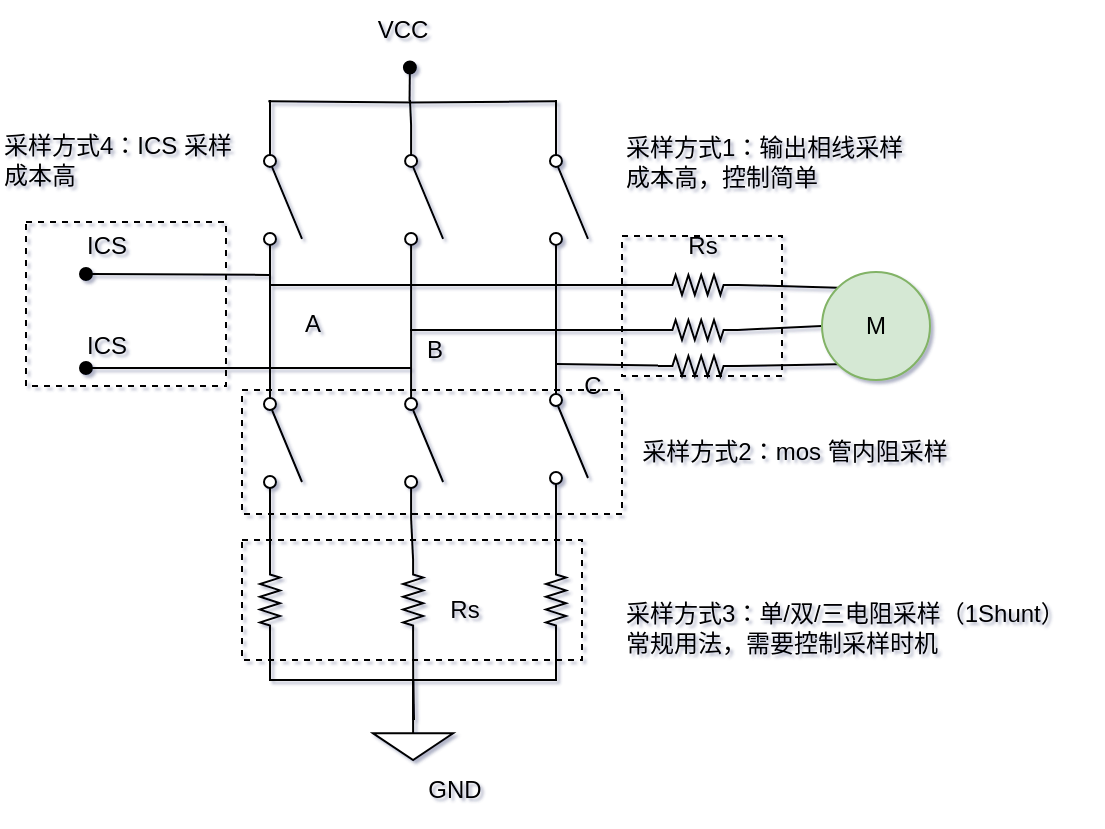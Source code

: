 <mxfile version="24.8.4" pages="4">
  <diagram name="等效电路" id="qyUAMR9Gx85rMnfqyGuq">
    <mxGraphModel dx="954" dy="558" grid="1" gridSize="10" guides="1" tooltips="1" connect="1" arrows="1" fold="1" page="1" pageScale="1" pageWidth="827" pageHeight="1169" math="0" shadow="1">
      <root>
        <mxCell id="0" />
        <mxCell id="1" parent="0" />
        <mxCell id="NXIWG5uz2K2swiidzdYj-2" value="VCC" style="text;html=1;align=center;verticalAlign=middle;resizable=0;points=[];autosize=1;strokeColor=none;fillColor=none;" vertex="1" parent="1">
          <mxGeometry x="202.554" y="80" width="50" height="30" as="geometry" />
        </mxCell>
        <mxCell id="NXIWG5uz2K2swiidzdYj-3" value="GND" style="text;html=1;align=center;verticalAlign=middle;resizable=0;points=[];autosize=1;strokeColor=none;fillColor=none;" vertex="1" parent="1">
          <mxGeometry x="228.544" y="459.995" width="50" height="30" as="geometry" />
        </mxCell>
        <mxCell id="NXIWG5uz2K2swiidzdYj-53" style="rounded=0;orthogonalLoop=1;jettySize=auto;html=1;exitX=1;exitY=0.5;exitDx=0;exitDy=0;exitPerimeter=0;entryX=0;entryY=0;entryDx=0;entryDy=0;endArrow=none;endFill=0;" edge="1" parent="1" source="NXIWG5uz2K2swiidzdYj-24" target="NXIWG5uz2K2swiidzdYj-51">
          <mxGeometry relative="1" as="geometry" />
        </mxCell>
        <mxCell id="NXIWG5uz2K2swiidzdYj-24" value="" style="pointerEvents=1;verticalLabelPosition=bottom;shadow=0;dashed=0;align=center;html=1;verticalAlign=top;shape=mxgraph.electrical.resistors.resistor_2;" vertex="1" parent="1">
          <mxGeometry x="356" y="217.46" width="40" height="10" as="geometry" />
        </mxCell>
        <mxCell id="NXIWG5uz2K2swiidzdYj-44" style="rounded=0;orthogonalLoop=1;jettySize=auto;html=1;exitX=0;exitY=0.5;exitDx=0;exitDy=0;exitPerimeter=0;endArrow=none;endFill=0;" edge="1" parent="1" source="NXIWG5uz2K2swiidzdYj-25">
          <mxGeometry relative="1" as="geometry">
            <mxPoint x="232" y="245" as="targetPoint" />
            <mxPoint x="402" y="245" as="sourcePoint" />
          </mxGeometry>
        </mxCell>
        <mxCell id="NXIWG5uz2K2swiidzdYj-54" style="rounded=0;orthogonalLoop=1;jettySize=auto;html=1;exitX=1;exitY=0.5;exitDx=0;exitDy=0;exitPerimeter=0;entryX=0;entryY=0.5;entryDx=0;entryDy=0;endArrow=none;endFill=0;" edge="1" parent="1" source="NXIWG5uz2K2swiidzdYj-25" target="NXIWG5uz2K2swiidzdYj-51">
          <mxGeometry relative="1" as="geometry" />
        </mxCell>
        <mxCell id="NXIWG5uz2K2swiidzdYj-25" value="" style="pointerEvents=1;verticalLabelPosition=bottom;shadow=0;dashed=0;align=center;html=1;verticalAlign=top;shape=mxgraph.electrical.resistors.resistor_2;" vertex="1" parent="1">
          <mxGeometry x="356" y="240" width="40" height="10" as="geometry" />
        </mxCell>
        <mxCell id="NXIWG5uz2K2swiidzdYj-55" style="rounded=0;orthogonalLoop=1;jettySize=auto;html=1;exitX=1;exitY=0.5;exitDx=0;exitDy=0;exitPerimeter=0;entryX=0;entryY=1;entryDx=0;entryDy=0;endArrow=none;endFill=0;" edge="1" parent="1" source="NXIWG5uz2K2swiidzdYj-26" target="NXIWG5uz2K2swiidzdYj-51">
          <mxGeometry relative="1" as="geometry" />
        </mxCell>
        <mxCell id="NXIWG5uz2K2swiidzdYj-26" value="" style="pointerEvents=1;verticalLabelPosition=bottom;shadow=0;dashed=0;align=center;html=1;verticalAlign=top;shape=mxgraph.electrical.resistors.resistor_2;" vertex="1" parent="1">
          <mxGeometry x="356" y="258" width="40" height="10" as="geometry" />
        </mxCell>
        <mxCell id="NXIWG5uz2K2swiidzdYj-6" style="edgeStyle=orthogonalEdgeStyle;rounded=0;orthogonalLoop=1;jettySize=auto;html=1;exitX=0;exitY=0.8;exitDx=0;exitDy=0;entryX=0;entryY=0.8;entryDx=0;entryDy=0;endArrow=none;endFill=0;" edge="1" parent="1">
          <mxGeometry relative="1" as="geometry">
            <mxPoint x="161.166" y="130.65" as="sourcePoint" />
            <mxPoint x="304.842" y="130.649" as="targetPoint" />
          </mxGeometry>
        </mxCell>
        <mxCell id="NXIWG5uz2K2swiidzdYj-11" style="edgeStyle=orthogonalEdgeStyle;rounded=0;orthogonalLoop=1;jettySize=auto;html=1;exitX=0;exitY=0.8;exitDx=0;exitDy=0;endArrow=oval;endFill=1;" edge="1" parent="1">
          <mxGeometry relative="1" as="geometry">
            <mxPoint x="231.96" y="113.766" as="targetPoint" />
            <mxPoint x="231.773" y="130.649" as="sourcePoint" />
          </mxGeometry>
        </mxCell>
        <mxCell id="NXIWG5uz2K2swiidzdYj-21" value="A" style="text;html=1;align=center;verticalAlign=middle;resizable=0;points=[];autosize=1;strokeColor=none;fillColor=none;" vertex="1" parent="1">
          <mxGeometry x="168.001" y="227.002" width="30" height="30" as="geometry" />
        </mxCell>
        <mxCell id="NXIWG5uz2K2swiidzdYj-22" value="B" style="text;html=1;align=center;verticalAlign=middle;resizable=0;points=[];autosize=1;strokeColor=none;fillColor=none;" vertex="1" parent="1">
          <mxGeometry x="228.547" y="240.002" width="30" height="30" as="geometry" />
        </mxCell>
        <mxCell id="NXIWG5uz2K2swiidzdYj-23" value="C" style="text;html=1;align=center;verticalAlign=middle;resizable=0;points=[];autosize=1;strokeColor=none;fillColor=none;" vertex="1" parent="1">
          <mxGeometry x="308.0" y="258.002" width="30" height="30" as="geometry" />
        </mxCell>
        <mxCell id="NXIWG5uz2K2swiidzdYj-31" style="edgeStyle=orthogonalEdgeStyle;rounded=0;orthogonalLoop=1;jettySize=auto;html=1;exitX=0;exitY=0.8;exitDx=0;exitDy=0;endArrow=none;endFill=0;" edge="1" parent="1" source="NXIWG5uz2K2swiidzdYj-30">
          <mxGeometry relative="1" as="geometry">
            <mxPoint x="162" y="130" as="targetPoint" />
          </mxGeometry>
        </mxCell>
        <mxCell id="NXIWG5uz2K2swiidzdYj-33" style="edgeStyle=orthogonalEdgeStyle;rounded=0;orthogonalLoop=1;jettySize=auto;html=1;exitX=1;exitY=0.8;exitDx=0;exitDy=0;entryX=0;entryY=0.8;entryDx=0;entryDy=0;endArrow=none;endFill=0;" edge="1" parent="1" source="NXIWG5uz2K2swiidzdYj-30" target="NXIWG5uz2K2swiidzdYj-32">
          <mxGeometry relative="1" as="geometry" />
        </mxCell>
        <mxCell id="NXIWG5uz2K2swiidzdYj-82" style="rounded=0;orthogonalLoop=1;jettySize=auto;html=1;exitX=1;exitY=0.8;exitDx=0;exitDy=0;endArrow=oval;endFill=1;" edge="1" parent="1" source="NXIWG5uz2K2swiidzdYj-30">
          <mxGeometry relative="1" as="geometry">
            <mxPoint x="70" y="217" as="targetPoint" />
          </mxGeometry>
        </mxCell>
        <mxCell id="NXIWG5uz2K2swiidzdYj-30" value="" style="html=1;shape=mxgraph.electrical.electro-mechanical.singleSwitch;aspect=fixed;elSwitchState=off;direction=south;" vertex="1" parent="1">
          <mxGeometry x="158" y="142.46" width="20" height="75" as="geometry" />
        </mxCell>
        <mxCell id="NXIWG5uz2K2swiidzdYj-32" value="" style="html=1;shape=mxgraph.electrical.electro-mechanical.singleSwitch;aspect=fixed;elSwitchState=off;direction=south;" vertex="1" parent="1">
          <mxGeometry x="158" y="264" width="20" height="75" as="geometry" />
        </mxCell>
        <mxCell id="NXIWG5uz2K2swiidzdYj-35" style="edgeStyle=orthogonalEdgeStyle;rounded=0;orthogonalLoop=1;jettySize=auto;html=1;exitX=1;exitY=0.8;exitDx=0;exitDy=0;entryX=0;entryY=0.5;entryDx=0;entryDy=0;entryPerimeter=0;endArrow=none;endFill=0;" edge="1" parent="1" source="NXIWG5uz2K2swiidzdYj-30" target="NXIWG5uz2K2swiidzdYj-24">
          <mxGeometry relative="1" as="geometry">
            <Array as="points">
              <mxPoint x="162" y="222" />
            </Array>
          </mxGeometry>
        </mxCell>
        <mxCell id="NXIWG5uz2K2swiidzdYj-40" style="edgeStyle=orthogonalEdgeStyle;rounded=0;orthogonalLoop=1;jettySize=auto;html=1;exitX=0;exitY=0.8;exitDx=0;exitDy=0;endArrow=none;endFill=0;" edge="1" parent="1" source="NXIWG5uz2K2swiidzdYj-39">
          <mxGeometry relative="1" as="geometry">
            <mxPoint x="232" y="130" as="targetPoint" />
          </mxGeometry>
        </mxCell>
        <mxCell id="NXIWG5uz2K2swiidzdYj-43" style="edgeStyle=orthogonalEdgeStyle;rounded=0;orthogonalLoop=1;jettySize=auto;html=1;exitX=1;exitY=0.8;exitDx=0;exitDy=0;entryX=0;entryY=0.8;entryDx=0;entryDy=0;endArrow=none;endFill=0;" edge="1" parent="1" source="NXIWG5uz2K2swiidzdYj-39" target="NXIWG5uz2K2swiidzdYj-41">
          <mxGeometry relative="1" as="geometry" />
        </mxCell>
        <mxCell id="NXIWG5uz2K2swiidzdYj-39" value="" style="html=1;shape=mxgraph.electrical.electro-mechanical.singleSwitch;aspect=fixed;elSwitchState=off;direction=south;" vertex="1" parent="1">
          <mxGeometry x="228.55" y="142.46" width="20" height="75" as="geometry" />
        </mxCell>
        <mxCell id="NXIWG5uz2K2swiidzdYj-85" style="rounded=0;orthogonalLoop=1;jettySize=auto;html=1;exitX=0;exitY=0.8;exitDx=0;exitDy=0;endArrow=oval;endFill=1;" edge="1" parent="1" source="NXIWG5uz2K2swiidzdYj-41">
          <mxGeometry relative="1" as="geometry">
            <mxPoint x="70" y="264" as="targetPoint" />
          </mxGeometry>
        </mxCell>
        <mxCell id="NXIWG5uz2K2swiidzdYj-41" value="" style="html=1;shape=mxgraph.electrical.electro-mechanical.singleSwitch;aspect=fixed;elSwitchState=off;direction=south;" vertex="1" parent="1">
          <mxGeometry x="228.55" y="264" width="20" height="75" as="geometry" />
        </mxCell>
        <mxCell id="NXIWG5uz2K2swiidzdYj-46" style="edgeStyle=orthogonalEdgeStyle;rounded=0;orthogonalLoop=1;jettySize=auto;html=1;exitX=0;exitY=0.8;exitDx=0;exitDy=0;endArrow=none;endFill=0;" edge="1" parent="1" source="NXIWG5uz2K2swiidzdYj-45">
          <mxGeometry relative="1" as="geometry">
            <mxPoint x="305" y="130" as="targetPoint" />
          </mxGeometry>
        </mxCell>
        <mxCell id="NXIWG5uz2K2swiidzdYj-48" style="edgeStyle=orthogonalEdgeStyle;rounded=0;orthogonalLoop=1;jettySize=auto;html=1;exitX=1;exitY=0.8;exitDx=0;exitDy=0;endArrow=none;endFill=0;entryX=0;entryY=0.8;entryDx=0;entryDy=0;" edge="1" parent="1" source="NXIWG5uz2K2swiidzdYj-45" target="NXIWG5uz2K2swiidzdYj-47">
          <mxGeometry relative="1" as="geometry">
            <mxPoint x="305" y="260" as="targetPoint" />
          </mxGeometry>
        </mxCell>
        <mxCell id="NXIWG5uz2K2swiidzdYj-45" value="" style="html=1;shape=mxgraph.electrical.electro-mechanical.singleSwitch;aspect=fixed;elSwitchState=off;direction=south;" vertex="1" parent="1">
          <mxGeometry x="301" y="142.46" width="20" height="75" as="geometry" />
        </mxCell>
        <mxCell id="NXIWG5uz2K2swiidzdYj-50" style="rounded=0;orthogonalLoop=1;jettySize=auto;html=1;exitX=0;exitY=0.8;exitDx=0;exitDy=0;endArrow=none;endFill=0;" edge="1" parent="1" source="NXIWG5uz2K2swiidzdYj-47" target="NXIWG5uz2K2swiidzdYj-26">
          <mxGeometry relative="1" as="geometry" />
        </mxCell>
        <mxCell id="NXIWG5uz2K2swiidzdYj-47" value="" style="html=1;shape=mxgraph.electrical.electro-mechanical.singleSwitch;aspect=fixed;elSwitchState=off;direction=south;" vertex="1" parent="1">
          <mxGeometry x="301" y="262" width="20" height="75" as="geometry" />
        </mxCell>
        <mxCell id="NXIWG5uz2K2swiidzdYj-51" value="M" style="ellipse;whiteSpace=wrap;html=1;aspect=fixed;fillColor=#d5e8d4;strokeColor=#82b366;" vertex="1" parent="1">
          <mxGeometry x="438" y="216" width="54" height="54" as="geometry" />
        </mxCell>
        <mxCell id="NXIWG5uz2K2swiidzdYj-56" value="" style="rounded=0;whiteSpace=wrap;html=1;fillColor=none;dashed=1;" vertex="1" parent="1">
          <mxGeometry x="338" y="198" width="80" height="70" as="geometry" />
        </mxCell>
        <mxCell id="NXIWG5uz2K2swiidzdYj-58" value="" style="pointerEvents=1;verticalLabelPosition=bottom;shadow=0;dashed=0;align=center;html=1;verticalAlign=top;shape=mxgraph.electrical.signal_sources.signal_ground;" vertex="1" parent="1">
          <mxGeometry x="213.55" y="440" width="40" height="20" as="geometry" />
        </mxCell>
        <mxCell id="NXIWG5uz2K2swiidzdYj-59" value="Rs" style="text;html=1;align=center;verticalAlign=middle;resizable=0;points=[];autosize=1;strokeColor=none;fillColor=none;" vertex="1" parent="1">
          <mxGeometry x="358" y="188" width="40" height="30" as="geometry" />
        </mxCell>
        <mxCell id="NXIWG5uz2K2swiidzdYj-63" style="edgeStyle=orthogonalEdgeStyle;rounded=0;orthogonalLoop=1;jettySize=auto;html=1;exitX=0;exitY=0.5;exitDx=0;exitDy=0;exitPerimeter=0;entryX=1;entryY=0.8;entryDx=0;entryDy=0;endArrow=none;endFill=0;" edge="1" parent="1" source="NXIWG5uz2K2swiidzdYj-60" target="NXIWG5uz2K2swiidzdYj-32">
          <mxGeometry relative="1" as="geometry" />
        </mxCell>
        <mxCell id="NXIWG5uz2K2swiidzdYj-60" value="" style="pointerEvents=1;verticalLabelPosition=bottom;shadow=0;dashed=0;align=center;html=1;verticalAlign=top;shape=mxgraph.electrical.resistors.resistor_2;direction=south;" vertex="1" parent="1">
          <mxGeometry x="157" y="360" width="10" height="40" as="geometry" />
        </mxCell>
        <mxCell id="NXIWG5uz2K2swiidzdYj-64" style="edgeStyle=orthogonalEdgeStyle;rounded=0;orthogonalLoop=1;jettySize=auto;html=1;exitX=0;exitY=0.5;exitDx=0;exitDy=0;exitPerimeter=0;entryX=1;entryY=0.8;entryDx=0;entryDy=0;endArrow=none;endFill=0;" edge="1" parent="1" source="NXIWG5uz2K2swiidzdYj-61" target="NXIWG5uz2K2swiidzdYj-41">
          <mxGeometry relative="1" as="geometry" />
        </mxCell>
        <mxCell id="NXIWG5uz2K2swiidzdYj-73" style="edgeStyle=orthogonalEdgeStyle;rounded=0;orthogonalLoop=1;jettySize=auto;html=1;exitX=1;exitY=0.5;exitDx=0;exitDy=0;exitPerimeter=0;endArrow=none;endFill=0;" edge="1" parent="1" source="NXIWG5uz2K2swiidzdYj-61">
          <mxGeometry relative="1" as="geometry">
            <mxPoint x="234" y="440" as="targetPoint" />
          </mxGeometry>
        </mxCell>
        <mxCell id="NXIWG5uz2K2swiidzdYj-61" value="" style="pointerEvents=1;verticalLabelPosition=bottom;shadow=0;dashed=0;align=center;html=1;verticalAlign=top;shape=mxgraph.electrical.resistors.resistor_2;direction=south;" vertex="1" parent="1">
          <mxGeometry x="228.55" y="360" width="10" height="40" as="geometry" />
        </mxCell>
        <mxCell id="NXIWG5uz2K2swiidzdYj-65" style="edgeStyle=orthogonalEdgeStyle;rounded=0;orthogonalLoop=1;jettySize=auto;html=1;exitX=0;exitY=0.5;exitDx=0;exitDy=0;exitPerimeter=0;entryX=1;entryY=0.8;entryDx=0;entryDy=0;endArrow=none;endFill=0;" edge="1" parent="1" source="NXIWG5uz2K2swiidzdYj-62" target="NXIWG5uz2K2swiidzdYj-47">
          <mxGeometry relative="1" as="geometry" />
        </mxCell>
        <mxCell id="NXIWG5uz2K2swiidzdYj-62" value="" style="pointerEvents=1;verticalLabelPosition=bottom;shadow=0;dashed=0;align=center;html=1;verticalAlign=top;shape=mxgraph.electrical.resistors.resistor_2;direction=south;" vertex="1" parent="1">
          <mxGeometry x="300" y="360" width="10" height="40" as="geometry" />
        </mxCell>
        <mxCell id="NXIWG5uz2K2swiidzdYj-72" style="edgeStyle=orthogonalEdgeStyle;rounded=0;orthogonalLoop=1;jettySize=auto;html=1;exitX=1;exitY=0.5;exitDx=0;exitDy=0;exitPerimeter=0;entryX=0.5;entryY=0;entryDx=0;entryDy=0;entryPerimeter=0;endArrow=none;endFill=0;" edge="1" parent="1" source="NXIWG5uz2K2swiidzdYj-60" target="NXIWG5uz2K2swiidzdYj-58">
          <mxGeometry relative="1" as="geometry" />
        </mxCell>
        <mxCell id="NXIWG5uz2K2swiidzdYj-74" style="edgeStyle=orthogonalEdgeStyle;rounded=0;orthogonalLoop=1;jettySize=auto;html=1;exitX=1;exitY=0.5;exitDx=0;exitDy=0;exitPerimeter=0;entryX=0.5;entryY=0;entryDx=0;entryDy=0;entryPerimeter=0;endArrow=none;endFill=0;" edge="1" parent="1" source="NXIWG5uz2K2swiidzdYj-62" target="NXIWG5uz2K2swiidzdYj-58">
          <mxGeometry relative="1" as="geometry" />
        </mxCell>
        <mxCell id="NXIWG5uz2K2swiidzdYj-75" value="" style="rounded=0;whiteSpace=wrap;html=1;fillColor=none;dashed=1;" vertex="1" parent="1">
          <mxGeometry x="148" y="350" width="170" height="60" as="geometry" />
        </mxCell>
        <mxCell id="NXIWG5uz2K2swiidzdYj-76" value="Rs" style="text;html=1;align=center;verticalAlign=middle;resizable=0;points=[];autosize=1;strokeColor=none;fillColor=none;" vertex="1" parent="1">
          <mxGeometry x="238.55" y="370" width="40" height="30" as="geometry" />
        </mxCell>
        <mxCell id="NXIWG5uz2K2swiidzdYj-77" value="采样方式1：输出相线采样&lt;div&gt;成本高，控制简单&lt;/div&gt;" style="text;html=1;align=left;verticalAlign=middle;resizable=0;points=[];autosize=1;strokeColor=none;fillColor=none;" vertex="1" parent="1">
          <mxGeometry x="338" y="140" width="157" height="41" as="geometry" />
        </mxCell>
        <mxCell id="NXIWG5uz2K2swiidzdYj-78" value="采样方式3：单/双/三电阻采样（1Shunt）&lt;div&gt;常规用法，需要控制采样时机&lt;/div&gt;" style="text;html=1;align=left;verticalAlign=middle;resizable=0;points=[];autosize=1;strokeColor=none;fillColor=none;" vertex="1" parent="1">
          <mxGeometry x="338" y="373" width="237" height="41" as="geometry" />
        </mxCell>
        <mxCell id="NXIWG5uz2K2swiidzdYj-79" value="" style="rounded=0;whiteSpace=wrap;html=1;fillColor=none;dashed=1;" vertex="1" parent="1">
          <mxGeometry x="148" y="275" width="190" height="62" as="geometry" />
        </mxCell>
        <mxCell id="NXIWG5uz2K2swiidzdYj-80" value="采样方式2：mos 管内阻采样" style="text;html=1;align=center;verticalAlign=middle;resizable=0;points=[];autosize=1;strokeColor=none;fillColor=none;" vertex="1" parent="1">
          <mxGeometry x="338" y="293" width="171" height="26" as="geometry" />
        </mxCell>
        <mxCell id="NXIWG5uz2K2swiidzdYj-84" value="ICS" style="text;html=1;align=center;verticalAlign=middle;resizable=0;points=[];autosize=1;strokeColor=none;fillColor=none;" vertex="1" parent="1">
          <mxGeometry x="60" y="188" width="40" height="30" as="geometry" />
        </mxCell>
        <mxCell id="NXIWG5uz2K2swiidzdYj-86" value="ICS" style="text;html=1;align=center;verticalAlign=middle;resizable=0;points=[];autosize=1;strokeColor=none;fillColor=none;" vertex="1" parent="1">
          <mxGeometry x="60" y="238" width="40" height="30" as="geometry" />
        </mxCell>
        <mxCell id="NXIWG5uz2K2swiidzdYj-87" value="" style="rounded=0;whiteSpace=wrap;html=1;fillColor=none;dashed=1;" vertex="1" parent="1">
          <mxGeometry x="40" y="191" width="100" height="82" as="geometry" />
        </mxCell>
        <mxCell id="NXIWG5uz2K2swiidzdYj-88" value="采样方式4：ICS 采样&lt;div&gt;成本高&lt;/div&gt;" style="text;html=1;align=left;verticalAlign=middle;resizable=0;points=[];autosize=1;strokeColor=none;fillColor=none;" vertex="1" parent="1">
          <mxGeometry x="27" y="140" width="140" height="40" as="geometry" />
        </mxCell>
      </root>
    </mxGraphModel>
  </diagram>
  <diagram id="G7wTOybnaFBQpfCRKmRI" name="输出相线采样">
    <mxGraphModel dx="1122" dy="656" grid="1" gridSize="10" guides="1" tooltips="1" connect="1" arrows="1" fold="1" page="1" pageScale="1" pageWidth="827" pageHeight="1169" math="0" shadow="1">
      <root>
        <mxCell id="0" />
        <mxCell id="1" parent="0" />
        <mxCell id="kL_dGXLq8gy1ORk5fXbc-1" value="M" style="ellipse;whiteSpace=wrap;html=1;aspect=fixed;" vertex="1" parent="1">
          <mxGeometry x="605" y="123.25" width="77.5" height="77.5" as="geometry" />
        </mxCell>
        <mxCell id="kL_dGXLq8gy1ORk5fXbc-2" value="" style="group" vertex="1" connectable="0" parent="1">
          <mxGeometry x="120" y="42" width="350" height="240" as="geometry" />
        </mxCell>
        <mxCell id="kL_dGXLq8gy1ORk5fXbc-3" value="" style="verticalLabelPosition=bottom;shadow=0;dashed=0;align=center;html=1;verticalAlign=top;shape=mxgraph.electrical.mosfets1.p-channel_mosfet_1;fillColor=#dae8fc;strokeColor=#6c8ebf;" vertex="1" parent="kL_dGXLq8gy1ORk5fXbc-2">
          <mxGeometry x="28.689" y="33.548" width="54.508" height="64.516" as="geometry" />
        </mxCell>
        <mxCell id="kL_dGXLq8gy1ORk5fXbc-4" value="" style="verticalLabelPosition=bottom;shadow=0;dashed=0;align=center;html=1;verticalAlign=top;shape=mxgraph.electrical.mosfets1.p-channel_mosfet_1;fillColor=#f5f5f5;strokeColor=#666666;fontColor=#333333;" vertex="1" parent="kL_dGXLq8gy1ORk5fXbc-2">
          <mxGeometry x="28.689" y="162.581" width="54.508" height="64.516" as="geometry" />
        </mxCell>
        <mxCell id="kL_dGXLq8gy1ORk5fXbc-5" style="edgeStyle=orthogonalEdgeStyle;rounded=0;orthogonalLoop=1;jettySize=auto;html=1;exitX=0.7;exitY=0;exitDx=0;exitDy=0;exitPerimeter=0;endArrow=oval;endFill=1;" edge="1" parent="kL_dGXLq8gy1ORk5fXbc-2" source="kL_dGXLq8gy1ORk5fXbc-6">
          <mxGeometry relative="1" as="geometry">
            <mxPoint x="181.885" y="20.645" as="targetPoint" />
          </mxGeometry>
        </mxCell>
        <mxCell id="kL_dGXLq8gy1ORk5fXbc-6" value="" style="verticalLabelPosition=bottom;shadow=0;dashed=0;align=center;html=1;verticalAlign=top;shape=mxgraph.electrical.mosfets1.p-channel_mosfet_1;fillColor=#dae8fc;strokeColor=#6c8ebf;" vertex="1" parent="kL_dGXLq8gy1ORk5fXbc-2">
          <mxGeometry x="143.443" y="33.548" width="54.508" height="64.516" as="geometry" />
        </mxCell>
        <mxCell id="kL_dGXLq8gy1ORk5fXbc-7" style="edgeStyle=orthogonalEdgeStyle;rounded=0;orthogonalLoop=1;jettySize=auto;html=1;exitX=0.7;exitY=1;exitDx=0;exitDy=0;exitPerimeter=0;endArrow=oval;endFill=1;" edge="1" parent="kL_dGXLq8gy1ORk5fXbc-2" source="kL_dGXLq8gy1ORk5fXbc-8">
          <mxGeometry relative="1" as="geometry">
            <mxPoint x="181.885" y="240" as="targetPoint" />
          </mxGeometry>
        </mxCell>
        <mxCell id="kL_dGXLq8gy1ORk5fXbc-8" value="" style="verticalLabelPosition=bottom;shadow=0;dashed=0;align=center;html=1;verticalAlign=top;shape=mxgraph.electrical.mosfets1.p-channel_mosfet_1;fillColor=#f5f5f5;strokeColor=#666666;fontColor=#333333;" vertex="1" parent="kL_dGXLq8gy1ORk5fXbc-2">
          <mxGeometry x="143.443" y="162.581" width="54.508" height="64.516" as="geometry" />
        </mxCell>
        <mxCell id="kL_dGXLq8gy1ORk5fXbc-9" value="" style="verticalLabelPosition=bottom;shadow=0;dashed=0;align=center;html=1;verticalAlign=top;shape=mxgraph.electrical.mosfets1.p-channel_mosfet_1;fillColor=#dae8fc;strokeColor=#6c8ebf;" vertex="1" parent="kL_dGXLq8gy1ORk5fXbc-2">
          <mxGeometry x="258.197" y="33.548" width="54.508" height="64.516" as="geometry" />
        </mxCell>
        <mxCell id="kL_dGXLq8gy1ORk5fXbc-10" value="" style="verticalLabelPosition=bottom;shadow=0;dashed=0;align=center;html=1;verticalAlign=top;shape=mxgraph.electrical.mosfets1.p-channel_mosfet_1;fillColor=#f5f5f5;strokeColor=#666666;fontColor=#333333;" vertex="1" parent="kL_dGXLq8gy1ORk5fXbc-2">
          <mxGeometry x="258.197" y="162.581" width="54.508" height="64.516" as="geometry" />
        </mxCell>
        <mxCell id="kL_dGXLq8gy1ORk5fXbc-11" style="edgeStyle=orthogonalEdgeStyle;rounded=0;orthogonalLoop=1;jettySize=auto;html=1;exitX=0.7;exitY=0;exitDx=0;exitDy=0;exitPerimeter=0;entryX=0.7;entryY=0;entryDx=0;entryDy=0;entryPerimeter=0;endArrow=none;endFill=0;" edge="1" parent="kL_dGXLq8gy1ORk5fXbc-2" source="kL_dGXLq8gy1ORk5fXbc-3" target="kL_dGXLq8gy1ORk5fXbc-9">
          <mxGeometry relative="1" as="geometry">
            <Array as="points">
              <mxPoint x="67" y="20" />
              <mxPoint x="296" y="20" />
            </Array>
          </mxGeometry>
        </mxCell>
        <mxCell id="kL_dGXLq8gy1ORk5fXbc-12" style="edgeStyle=orthogonalEdgeStyle;rounded=0;orthogonalLoop=1;jettySize=auto;html=1;exitX=0.7;exitY=1;exitDx=0;exitDy=0;exitPerimeter=0;entryX=0.7;entryY=0;entryDx=0;entryDy=0;entryPerimeter=0;endArrow=none;endFill=0;" edge="1" parent="kL_dGXLq8gy1ORk5fXbc-2" source="kL_dGXLq8gy1ORk5fXbc-3" target="kL_dGXLq8gy1ORk5fXbc-4">
          <mxGeometry relative="1" as="geometry" />
        </mxCell>
        <mxCell id="kL_dGXLq8gy1ORk5fXbc-13" style="edgeStyle=orthogonalEdgeStyle;rounded=0;orthogonalLoop=1;jettySize=auto;html=1;exitX=0.7;exitY=1;exitDx=0;exitDy=0;exitPerimeter=0;entryX=0.7;entryY=0;entryDx=0;entryDy=0;entryPerimeter=0;endArrow=none;endFill=0;" edge="1" parent="kL_dGXLq8gy1ORk5fXbc-2" source="kL_dGXLq8gy1ORk5fXbc-6" target="kL_dGXLq8gy1ORk5fXbc-8">
          <mxGeometry relative="1" as="geometry" />
        </mxCell>
        <mxCell id="kL_dGXLq8gy1ORk5fXbc-14" style="edgeStyle=orthogonalEdgeStyle;rounded=0;orthogonalLoop=1;jettySize=auto;html=1;exitX=0.7;exitY=1;exitDx=0;exitDy=0;exitPerimeter=0;entryX=0.7;entryY=0;entryDx=0;entryDy=0;entryPerimeter=0;endArrow=none;endFill=0;" edge="1" parent="kL_dGXLq8gy1ORk5fXbc-2" source="kL_dGXLq8gy1ORk5fXbc-9" target="kL_dGXLq8gy1ORk5fXbc-10">
          <mxGeometry relative="1" as="geometry" />
        </mxCell>
        <mxCell id="kL_dGXLq8gy1ORk5fXbc-15" style="edgeStyle=orthogonalEdgeStyle;rounded=0;orthogonalLoop=1;jettySize=auto;html=1;exitX=0.7;exitY=1;exitDx=0;exitDy=0;exitPerimeter=0;entryX=0.7;entryY=1;entryDx=0;entryDy=0;entryPerimeter=0;endArrow=none;endFill=0;" edge="1" parent="kL_dGXLq8gy1ORk5fXbc-2" source="kL_dGXLq8gy1ORk5fXbc-4" target="kL_dGXLq8gy1ORk5fXbc-10">
          <mxGeometry relative="1" as="geometry">
            <Array as="points">
              <mxPoint x="67" y="240" />
              <mxPoint x="296" y="240" />
            </Array>
          </mxGeometry>
        </mxCell>
        <mxCell id="kL_dGXLq8gy1ORk5fXbc-16" value="" style="endArrow=none;html=1;rounded=0;startArrow=oval;startFill=1;" edge="1" parent="kL_dGXLq8gy1ORk5fXbc-2">
          <mxGeometry width="50" height="50" relative="1" as="geometry">
            <mxPoint x="66.557" y="20.645" as="sourcePoint" />
            <mxPoint x="5.738" y="20.645" as="targetPoint" />
          </mxGeometry>
        </mxCell>
        <mxCell id="kL_dGXLq8gy1ORk5fXbc-17" value="" style="endArrow=none;html=1;rounded=0;startArrow=oval;startFill=1;" edge="1" parent="kL_dGXLq8gy1ORk5fXbc-2">
          <mxGeometry width="50" height="50" relative="1" as="geometry">
            <mxPoint x="67.131" y="240" as="sourcePoint" />
            <mxPoint x="5.738" y="240" as="targetPoint" />
          </mxGeometry>
        </mxCell>
        <mxCell id="kL_dGXLq8gy1ORk5fXbc-18" style="rounded=0;orthogonalLoop=1;jettySize=auto;html=1;endArrow=oval;endFill=1;" edge="1" parent="kL_dGXLq8gy1ORk5fXbc-2">
          <mxGeometry relative="1" as="geometry">
            <mxPoint x="183.037" y="128.761" as="targetPoint" />
            <mxPoint x="364" y="130" as="sourcePoint" />
          </mxGeometry>
        </mxCell>
        <mxCell id="kL_dGXLq8gy1ORk5fXbc-19" value="" style="endArrow=none;html=1;rounded=0;startArrow=oval;startFill=1;" edge="1" parent="kL_dGXLq8gy1ORk5fXbc-2">
          <mxGeometry width="50" height="50" relative="1" as="geometry">
            <mxPoint x="66.557" y="103.226" as="sourcePoint" />
            <mxPoint x="364" y="103" as="targetPoint" />
          </mxGeometry>
        </mxCell>
        <mxCell id="kL_dGXLq8gy1ORk5fXbc-20" value="" style="endArrow=none;html=1;rounded=0;startArrow=oval;startFill=1;" edge="1" parent="kL_dGXLq8gy1ORk5fXbc-2">
          <mxGeometry width="50" height="50" relative="1" as="geometry">
            <mxPoint x="296.066" y="154.839" as="sourcePoint" />
            <mxPoint x="364" y="155" as="targetPoint" />
          </mxGeometry>
        </mxCell>
        <mxCell id="kL_dGXLq8gy1ORk5fXbc-21" value="A" style="text;html=1;align=center;verticalAlign=middle;resizable=0;points=[];autosize=1;strokeColor=none;fillColor=none;" vertex="1" parent="kL_dGXLq8gy1ORk5fXbc-2">
          <mxGeometry x="312.7" y="68.06" width="30" height="30" as="geometry" />
        </mxCell>
        <mxCell id="kL_dGXLq8gy1ORk5fXbc-22" value="B" style="text;html=1;align=center;verticalAlign=middle;resizable=0;points=[];autosize=1;strokeColor=none;fillColor=none;" vertex="1" parent="kL_dGXLq8gy1ORk5fXbc-2">
          <mxGeometry x="312.7" y="105" width="30" height="30" as="geometry" />
        </mxCell>
        <mxCell id="kL_dGXLq8gy1ORk5fXbc-23" value="C" style="text;html=1;align=center;verticalAlign=middle;resizable=0;points=[];autosize=1;strokeColor=none;fillColor=none;" vertex="1" parent="kL_dGXLq8gy1ORk5fXbc-2">
          <mxGeometry x="312.7" y="130" width="30" height="30" as="geometry" />
        </mxCell>
        <mxCell id="kL_dGXLq8gy1ORk5fXbc-24" value="" style="pointerEvents=1;verticalLabelPosition=bottom;shadow=0;dashed=0;align=center;html=1;verticalAlign=top;shape=mxgraph.electrical.resistors.resistor_2;" vertex="1" parent="1">
          <mxGeometry x="484" y="140" width="40" height="10" as="geometry" />
        </mxCell>
        <mxCell id="kL_dGXLq8gy1ORk5fXbc-25" style="edgeStyle=none;rounded=0;orthogonalLoop=1;jettySize=auto;html=1;exitX=1;exitY=0.5;exitDx=0;exitDy=0;exitPerimeter=0;entryX=0.11;entryY=0.281;entryDx=0;entryDy=0;entryPerimeter=0;endArrow=none;endFill=0;" edge="1" parent="1" source="kL_dGXLq8gy1ORk5fXbc-24" target="kL_dGXLq8gy1ORk5fXbc-1">
          <mxGeometry relative="1" as="geometry" />
        </mxCell>
        <mxCell id="kL_dGXLq8gy1ORk5fXbc-26" value="" style="pointerEvents=1;verticalLabelPosition=bottom;shadow=0;dashed=0;align=center;html=1;verticalAlign=top;shape=mxgraph.electrical.resistors.resistor_2;" vertex="1" parent="1">
          <mxGeometry x="484" y="167" width="40" height="10" as="geometry" />
        </mxCell>
        <mxCell id="kL_dGXLq8gy1ORk5fXbc-27" style="edgeStyle=none;rounded=0;orthogonalLoop=1;jettySize=auto;html=1;exitX=1;exitY=0.5;exitDx=0;exitDy=0;exitPerimeter=0;entryX=0.065;entryY=0.642;entryDx=0;entryDy=0;entryPerimeter=0;endArrow=none;endFill=0;" edge="1" parent="1" source="kL_dGXLq8gy1ORk5fXbc-26" target="kL_dGXLq8gy1ORk5fXbc-1">
          <mxGeometry relative="1" as="geometry" />
        </mxCell>
        <mxCell id="kL_dGXLq8gy1ORk5fXbc-62" style="edgeStyle=orthogonalEdgeStyle;rounded=0;orthogonalLoop=1;jettySize=auto;html=1;exitX=0;exitY=0.5;exitDx=0;exitDy=0;exitPerimeter=0;entryX=0;entryY=0.75;entryDx=0;entryDy=0;endArrow=none;endFill=0;" edge="1" parent="1" source="kL_dGXLq8gy1ORk5fXbc-28" target="kL_dGXLq8gy1ORk5fXbc-59">
          <mxGeometry relative="1" as="geometry" />
        </mxCell>
        <mxCell id="kL_dGXLq8gy1ORk5fXbc-63" style="edgeStyle=orthogonalEdgeStyle;rounded=0;orthogonalLoop=1;jettySize=auto;html=1;exitX=1;exitY=0.5;exitDx=0;exitDy=0;exitPerimeter=0;entryX=0;entryY=0.25;entryDx=0;entryDy=0;endArrow=none;endFill=0;" edge="1" parent="1" source="kL_dGXLq8gy1ORk5fXbc-28" target="kL_dGXLq8gy1ORk5fXbc-59">
          <mxGeometry relative="1" as="geometry" />
        </mxCell>
        <mxCell id="kL_dGXLq8gy1ORk5fXbc-28" value="" style="pointerEvents=1;verticalLabelPosition=bottom;shadow=0;dashed=0;align=center;html=1;verticalAlign=top;shape=mxgraph.electrical.resistors.resistor_2;" vertex="1" parent="1">
          <mxGeometry x="483" y="191.75" width="40" height="10" as="geometry" />
        </mxCell>
        <mxCell id="kL_dGXLq8gy1ORk5fXbc-29" style="edgeStyle=none;rounded=0;orthogonalLoop=1;jettySize=auto;html=1;exitX=1;exitY=0.5;exitDx=0;exitDy=0;exitPerimeter=0;entryX=0.271;entryY=0.939;entryDx=0;entryDy=0;entryPerimeter=0;endArrow=none;endFill=0;" edge="1" parent="1" source="kL_dGXLq8gy1ORk5fXbc-28" target="kL_dGXLq8gy1ORk5fXbc-1">
          <mxGeometry relative="1" as="geometry" />
        </mxCell>
        <mxCell id="kL_dGXLq8gy1ORk5fXbc-70" style="edgeStyle=orthogonalEdgeStyle;rounded=0;orthogonalLoop=1;jettySize=auto;html=1;exitX=1;exitY=0.5;exitDx=0;exitDy=0;" edge="1" parent="1" source="kL_dGXLq8gy1ORk5fXbc-59" target="kL_dGXLq8gy1ORk5fXbc-69">
          <mxGeometry relative="1" as="geometry" />
        </mxCell>
        <mxCell id="kL_dGXLq8gy1ORk5fXbc-59" value="OPA" style="triangle;whiteSpace=wrap;html=1;" vertex="1" parent="1">
          <mxGeometry x="570" y="245" width="60" height="80" as="geometry" />
        </mxCell>
        <mxCell id="kL_dGXLq8gy1ORk5fXbc-64" value="ADC" style="triangle;whiteSpace=wrap;html=1;" vertex="1" parent="1">
          <mxGeometry x="720" y="245" width="60" height="80" as="geometry" />
        </mxCell>
        <mxCell id="kL_dGXLq8gy1ORk5fXbc-71" style="edgeStyle=orthogonalEdgeStyle;rounded=0;orthogonalLoop=1;jettySize=auto;html=1;entryX=0;entryY=0.5;entryDx=0;entryDy=0;" edge="1" parent="1" source="kL_dGXLq8gy1ORk5fXbc-69" target="kL_dGXLq8gy1ORk5fXbc-64">
          <mxGeometry relative="1" as="geometry" />
        </mxCell>
        <mxCell id="kL_dGXLq8gy1ORk5fXbc-69" value="" style="line;strokeWidth=4;direction=south;html=1;perimeter=backbonePerimeter;points=[];outlineConnect=0;" vertex="1" parent="1">
          <mxGeometry x="680" y="245" width="2.5" height="80" as="geometry" />
        </mxCell>
        <mxCell id="kL_dGXLq8gy1ORk5fXbc-72" value="" style="endArrow=classic;html=1;rounded=0;endFill=1;" edge="1" parent="1">
          <mxGeometry width="50" height="50" relative="1" as="geometry">
            <mxPoint x="120" y="480" as="sourcePoint" />
            <mxPoint x="440" y="480" as="targetPoint" />
          </mxGeometry>
        </mxCell>
        <mxCell id="kL_dGXLq8gy1ORk5fXbc-74" value="" style="endArrow=classic;html=1;rounded=0;endFill=1;" edge="1" parent="1">
          <mxGeometry width="50" height="50" relative="1" as="geometry">
            <mxPoint x="120" y="480" as="sourcePoint" />
            <mxPoint x="120" y="320" as="targetPoint" />
          </mxGeometry>
        </mxCell>
        <mxCell id="kL_dGXLq8gy1ORk5fXbc-75" value="u" style="text;html=1;align=center;verticalAlign=middle;resizable=0;points=[];autosize=1;strokeColor=none;fillColor=none;" vertex="1" parent="1">
          <mxGeometry x="65" y="308" width="30" height="30" as="geometry" />
        </mxCell>
        <mxCell id="kL_dGXLq8gy1ORk5fXbc-76" value="" style="pointerEvents=1;verticalLabelPosition=bottom;shadow=0;dashed=0;align=center;html=1;verticalAlign=top;shape=mxgraph.electrical.waveforms.sine_wave;fillColor=#d5e8d4;strokeColor=#82b366;" vertex="1" parent="1">
          <mxGeometry x="160" y="360" width="120" height="80" as="geometry" />
        </mxCell>
        <mxCell id="kL_dGXLq8gy1ORk5fXbc-77" value="" style="pointerEvents=1;verticalLabelPosition=bottom;shadow=0;dashed=0;align=center;html=1;verticalAlign=top;shape=mxgraph.electrical.waveforms.sine_wave;fillColor=#d5e8d4;strokeColor=#82b366;" vertex="1" parent="1">
          <mxGeometry x="280" y="360" width="120" height="80" as="geometry" />
        </mxCell>
        <mxCell id="kL_dGXLq8gy1ORk5fXbc-78" value="ua" style="text;html=1;align=center;verticalAlign=middle;resizable=0;points=[];autosize=1;strokeColor=none;fillColor=none;" vertex="1" parent="1">
          <mxGeometry x="150" y="338" width="40" height="30" as="geometry" />
        </mxCell>
        <mxCell id="kL_dGXLq8gy1ORk5fXbc-79" value="" style="pointerEvents=1;verticalLabelPosition=bottom;shadow=0;dashed=0;align=center;html=1;verticalAlign=top;shape=mxgraph.electrical.waveforms.sine_wave;fillColor=#ffe6cc;strokeColor=#d79b00;" vertex="1" parent="1">
          <mxGeometry x="200" y="360" width="120" height="80" as="geometry" />
        </mxCell>
        <mxCell id="kL_dGXLq8gy1ORk5fXbc-80" value="" style="pointerEvents=1;verticalLabelPosition=bottom;shadow=0;dashed=0;align=center;html=1;verticalAlign=top;shape=mxgraph.electrical.waveforms.sine_wave;fillColor=#ffe6cc;strokeColor=#d79b00;" vertex="1" parent="1">
          <mxGeometry x="320" y="360" width="120" height="80" as="geometry" />
        </mxCell>
        <mxCell id="kL_dGXLq8gy1ORk5fXbc-81" value="ub" style="text;html=1;align=center;verticalAlign=middle;resizable=0;points=[];autosize=1;strokeColor=none;fillColor=none;" vertex="1" parent="1">
          <mxGeometry x="220" y="338" width="40" height="30" as="geometry" />
        </mxCell>
        <mxCell id="kL_dGXLq8gy1ORk5fXbc-82" value="uc" style="text;html=1;align=center;verticalAlign=middle;resizable=0;points=[];autosize=1;strokeColor=none;fillColor=none;" vertex="1" parent="1">
          <mxGeometry x="260" y="338" width="40" height="30" as="geometry" />
        </mxCell>
        <mxCell id="kL_dGXLq8gy1ORk5fXbc-83" value="" style="pointerEvents=1;verticalLabelPosition=bottom;shadow=0;dashed=0;align=center;html=1;verticalAlign=top;shape=mxgraph.electrical.waveforms.sine_wave;fillColor=#f5f5f5;strokeColor=#666666;fontColor=#333333;" vertex="1" parent="1">
          <mxGeometry x="240" y="360" width="120" height="80" as="geometry" />
        </mxCell>
        <mxCell id="kL_dGXLq8gy1ORk5fXbc-84" value="" style="pointerEvents=1;verticalLabelPosition=bottom;shadow=0;dashed=0;align=center;html=1;verticalAlign=top;shape=mxgraph.electrical.waveforms.sine_wave;fillColor=#f5f5f5;strokeColor=#666666;fontColor=#333333;" vertex="1" parent="1">
          <mxGeometry x="360" y="360" width="120" height="80" as="geometry" />
        </mxCell>
        <mxCell id="kL_dGXLq8gy1ORk5fXbc-85" value="" style="endArrow=classic;html=1;rounded=0;endFill=1;" edge="1" parent="1">
          <mxGeometry width="50" height="50" relative="1" as="geometry">
            <mxPoint x="120" y="680" as="sourcePoint" />
            <mxPoint x="120" y="520" as="targetPoint" />
          </mxGeometry>
        </mxCell>
        <mxCell id="kL_dGXLq8gy1ORk5fXbc-86" value="" style="endArrow=classic;html=1;rounded=0;endFill=1;" edge="1" parent="1">
          <mxGeometry width="50" height="50" relative="1" as="geometry">
            <mxPoint x="120" y="680" as="sourcePoint" />
            <mxPoint x="440" y="680" as="targetPoint" />
          </mxGeometry>
        </mxCell>
        <mxCell id="kL_dGXLq8gy1ORk5fXbc-95" value="" style="endArrow=none;html=1;rounded=0;" edge="1" parent="1">
          <mxGeometry width="50" height="50" relative="1" as="geometry">
            <mxPoint x="160" y="680" as="sourcePoint" />
            <mxPoint x="280" y="560" as="targetPoint" />
          </mxGeometry>
        </mxCell>
        <mxCell id="kL_dGXLq8gy1ORk5fXbc-96" value="" style="endArrow=none;html=1;rounded=0;" edge="1" parent="1">
          <mxGeometry width="50" height="50" relative="1" as="geometry">
            <mxPoint x="280" y="560" as="sourcePoint" />
            <mxPoint x="400" y="680" as="targetPoint" />
          </mxGeometry>
        </mxCell>
        <mxCell id="kL_dGXLq8gy1ORk5fXbc-97" value="" style="endArrow=none;html=1;rounded=0;" edge="1" parent="1">
          <mxGeometry width="50" height="50" relative="1" as="geometry">
            <mxPoint x="158" y="721" as="sourcePoint" />
            <mxPoint x="200" y="720" as="targetPoint" />
          </mxGeometry>
        </mxCell>
        <mxCell id="kL_dGXLq8gy1ORk5fXbc-98" value="" style="endArrow=none;html=1;rounded=0;" edge="1" parent="1">
          <mxGeometry width="50" height="50" relative="1" as="geometry">
            <mxPoint x="159" y="762" as="sourcePoint" />
            <mxPoint x="159" y="722" as="targetPoint" />
          </mxGeometry>
        </mxCell>
        <mxCell id="kL_dGXLq8gy1ORk5fXbc-99" value="" style="endArrow=none;html=1;rounded=0;" edge="1" parent="1">
          <mxGeometry width="50" height="50" relative="1" as="geometry">
            <mxPoint x="200" y="760" as="sourcePoint" />
            <mxPoint x="200" y="720" as="targetPoint" />
          </mxGeometry>
        </mxCell>
        <mxCell id="kL_dGXLq8gy1ORk5fXbc-100" value="" style="endArrow=none;html=1;rounded=0;" edge="1" parent="1">
          <mxGeometry width="50" height="50" relative="1" as="geometry">
            <mxPoint x="199" y="760" as="sourcePoint" />
            <mxPoint x="360" y="761" as="targetPoint" />
          </mxGeometry>
        </mxCell>
        <mxCell id="kL_dGXLq8gy1ORk5fXbc-101" value="" style="endArrow=none;html=1;rounded=0;" edge="1" parent="1">
          <mxGeometry width="50" height="50" relative="1" as="geometry">
            <mxPoint x="360" y="762" as="sourcePoint" />
            <mxPoint x="360" y="722" as="targetPoint" />
          </mxGeometry>
        </mxCell>
        <mxCell id="kL_dGXLq8gy1ORk5fXbc-102" value="" style="endArrow=none;html=1;rounded=0;" edge="1" parent="1">
          <mxGeometry width="50" height="50" relative="1" as="geometry">
            <mxPoint x="359" y="722" as="sourcePoint" />
            <mxPoint x="400" y="722" as="targetPoint" />
          </mxGeometry>
        </mxCell>
        <mxCell id="kL_dGXLq8gy1ORk5fXbc-103" value="" style="endArrow=none;html=1;rounded=0;" edge="1" parent="1">
          <mxGeometry width="50" height="50" relative="1" as="geometry">
            <mxPoint x="400" y="762" as="sourcePoint" />
            <mxPoint x="400" y="722" as="targetPoint" />
          </mxGeometry>
        </mxCell>
        <mxCell id="kL_dGXLq8gy1ORk5fXbc-111" value="" style="shape=curlyBracket;whiteSpace=wrap;html=1;rounded=1;flipH=1;labelPosition=right;verticalLabelPosition=middle;align=left;verticalAlign=middle;direction=north;" vertex="1" parent="1">
          <mxGeometry x="160" y="690" width="240" height="20" as="geometry" />
        </mxCell>
        <mxCell id="kL_dGXLq8gy1ORk5fXbc-113" value="采样时机" style="text;html=1;align=center;verticalAlign=middle;resizable=0;points=[];autosize=1;strokeColor=none;fillColor=none;" vertex="1" parent="1">
          <mxGeometry x="400" y="685" width="70" height="30" as="geometry" />
        </mxCell>
        <mxCell id="kL_dGXLq8gy1ORk5fXbc-114" value="优点：采样简单，精准。&lt;div&gt;缺点：对运放要求高，耐压共模电压过高&lt;/div&gt;" style="text;html=1;align=left;verticalAlign=middle;resizable=0;points=[];autosize=1;strokeColor=none;fillColor=none;" vertex="1" parent="1">
          <mxGeometry x="490" y="381" width="240" height="40" as="geometry" />
        </mxCell>
        <mxCell id="bfXKkCqVSAEQREvFJc-C-1" value="" style="pointerEvents=1;verticalLabelPosition=bottom;shadow=0;dashed=0;align=center;html=1;verticalAlign=top;shape=mxgraph.electrical.signal_sources.signal_ground;" vertex="1" parent="1">
          <mxGeometry x="282" y="286" width="40" height="20" as="geometry" />
        </mxCell>
      </root>
    </mxGraphModel>
  </diagram>
  <diagram id="P4NJbxQE8kCAuk5xlsY4" name="三电阻采样">
    <mxGraphModel dx="954" dy="558" grid="1" gridSize="10" guides="1" tooltips="1" connect="1" arrows="1" fold="1" page="1" pageScale="1" pageWidth="827" pageHeight="1169" math="0" shadow="0">
      <root>
        <mxCell id="0" />
        <mxCell id="1" parent="0" />
        <mxCell id="NzErso-73xDEj_LEG9bH-3" style="edgeStyle=orthogonalEdgeStyle;rounded=0;orthogonalLoop=1;jettySize=auto;html=1;exitX=0;exitY=0.5;exitDx=0;exitDy=0;exitPerimeter=0;endArrow=none;endFill=0;" parent="1" source="NzErso-73xDEj_LEG9bH-2" edge="1">
          <mxGeometry relative="1" as="geometry">
            <mxPoint x="237" y="238" as="targetPoint" />
          </mxGeometry>
        </mxCell>
        <mxCell id="uKEXo3Scuw1VcrN7UyDA-3" style="edgeStyle=orthogonalEdgeStyle;rounded=0;orthogonalLoop=1;jettySize=auto;html=1;exitX=1;exitY=0.5;exitDx=0;exitDy=0;exitPerimeter=0;entryX=0;entryY=0.75;entryDx=0;entryDy=0;" parent="1" source="NzErso-73xDEj_LEG9bH-2" target="uKEXo3Scuw1VcrN7UyDA-1" edge="1">
          <mxGeometry relative="1" as="geometry" />
        </mxCell>
        <mxCell id="uKEXo3Scuw1VcrN7UyDA-13" style="edgeStyle=orthogonalEdgeStyle;rounded=0;orthogonalLoop=1;jettySize=auto;html=1;exitX=0;exitY=0.5;exitDx=0;exitDy=0;exitPerimeter=0;entryX=0;entryY=0.25;entryDx=0;entryDy=0;" parent="1" source="NzErso-73xDEj_LEG9bH-2" target="uKEXo3Scuw1VcrN7UyDA-1" edge="1">
          <mxGeometry relative="1" as="geometry">
            <Array as="points">
              <mxPoint x="265" y="251" />
              <mxPoint x="265" y="303" />
            </Array>
          </mxGeometry>
        </mxCell>
        <mxCell id="NzErso-73xDEj_LEG9bH-2" value="" style="pointerEvents=1;verticalLabelPosition=bottom;shadow=0;dashed=0;align=center;html=1;verticalAlign=top;shape=mxgraph.electrical.resistors.resistor_2;direction=south;" parent="1" vertex="1">
          <mxGeometry x="232" y="251" width="10" height="40" as="geometry" />
        </mxCell>
        <mxCell id="NzErso-73xDEj_LEG9bH-5" style="edgeStyle=orthogonalEdgeStyle;rounded=0;orthogonalLoop=1;jettySize=auto;html=1;exitX=0;exitY=0.5;exitDx=0;exitDy=0;exitPerimeter=0;endArrow=none;endFill=0;" parent="1" source="NzErso-73xDEj_LEG9bH-4" edge="1">
          <mxGeometry relative="1" as="geometry">
            <mxPoint x="363" y="238" as="targetPoint" />
          </mxGeometry>
        </mxCell>
        <mxCell id="uKEXo3Scuw1VcrN7UyDA-7" style="edgeStyle=orthogonalEdgeStyle;rounded=0;orthogonalLoop=1;jettySize=auto;html=1;exitX=1;exitY=0.5;exitDx=0;exitDy=0;exitPerimeter=0;entryX=0;entryY=0.75;entryDx=0;entryDy=0;" parent="1" source="NzErso-73xDEj_LEG9bH-4" target="uKEXo3Scuw1VcrN7UyDA-5" edge="1">
          <mxGeometry relative="1" as="geometry" />
        </mxCell>
        <mxCell id="uKEXo3Scuw1VcrN7UyDA-14" style="edgeStyle=orthogonalEdgeStyle;rounded=0;orthogonalLoop=1;jettySize=auto;html=1;exitX=0;exitY=0.5;exitDx=0;exitDy=0;exitPerimeter=0;entryX=0;entryY=0.25;entryDx=0;entryDy=0;" parent="1" source="NzErso-73xDEj_LEG9bH-4" target="uKEXo3Scuw1VcrN7UyDA-5" edge="1">
          <mxGeometry relative="1" as="geometry">
            <Array as="points">
              <mxPoint x="363" y="249" />
              <mxPoint x="385" y="249" />
              <mxPoint x="385" y="410" />
            </Array>
          </mxGeometry>
        </mxCell>
        <mxCell id="NzErso-73xDEj_LEG9bH-4" value="" style="pointerEvents=1;verticalLabelPosition=bottom;shadow=0;dashed=0;align=center;html=1;verticalAlign=top;shape=mxgraph.electrical.resistors.resistor_2;direction=south;" parent="1" vertex="1">
          <mxGeometry x="358" y="251" width="10" height="40" as="geometry" />
        </mxCell>
        <mxCell id="NzErso-73xDEj_LEG9bH-7" style="edgeStyle=orthogonalEdgeStyle;rounded=0;orthogonalLoop=1;jettySize=auto;html=1;exitX=0;exitY=0.5;exitDx=0;exitDy=0;exitPerimeter=0;endArrow=none;endFill=0;" parent="1" source="NzErso-73xDEj_LEG9bH-6" edge="1">
          <mxGeometry relative="1" as="geometry">
            <mxPoint x="486" y="238" as="targetPoint" />
          </mxGeometry>
        </mxCell>
        <mxCell id="uKEXo3Scuw1VcrN7UyDA-10" style="edgeStyle=orthogonalEdgeStyle;rounded=0;orthogonalLoop=1;jettySize=auto;html=1;exitX=1;exitY=0.5;exitDx=0;exitDy=0;exitPerimeter=0;entryX=0;entryY=0.75;entryDx=0;entryDy=0;" parent="1" source="NzErso-73xDEj_LEG9bH-6" target="uKEXo3Scuw1VcrN7UyDA-8" edge="1">
          <mxGeometry relative="1" as="geometry" />
        </mxCell>
        <mxCell id="uKEXo3Scuw1VcrN7UyDA-15" style="edgeStyle=orthogonalEdgeStyle;rounded=0;orthogonalLoop=1;jettySize=auto;html=1;exitX=0;exitY=0.5;exitDx=0;exitDy=0;exitPerimeter=0;entryX=0;entryY=0.25;entryDx=0;entryDy=0;" parent="1" source="NzErso-73xDEj_LEG9bH-6" target="uKEXo3Scuw1VcrN7UyDA-8" edge="1">
          <mxGeometry relative="1" as="geometry">
            <Array as="points">
              <mxPoint x="486" y="249" />
              <mxPoint x="505" y="249" />
              <mxPoint x="505" y="509" />
            </Array>
          </mxGeometry>
        </mxCell>
        <mxCell id="NzErso-73xDEj_LEG9bH-6" value="" style="pointerEvents=1;verticalLabelPosition=bottom;shadow=0;dashed=0;align=center;html=1;verticalAlign=top;shape=mxgraph.electrical.resistors.resistor_2;direction=south;" parent="1" vertex="1">
          <mxGeometry x="481" y="250" width="10" height="40" as="geometry" />
        </mxCell>
        <mxCell id="uKEXo3Scuw1VcrN7UyDA-1" value="OPA" style="triangle;whiteSpace=wrap;html=1;" parent="1" vertex="1">
          <mxGeometry x="585" y="283" width="60" height="80" as="geometry" />
        </mxCell>
        <mxCell id="uKEXo3Scuw1VcrN7UyDA-5" value="OPA" style="triangle;whiteSpace=wrap;html=1;" parent="1" vertex="1">
          <mxGeometry x="585" y="390" width="60" height="80" as="geometry" />
        </mxCell>
        <mxCell id="uKEXo3Scuw1VcrN7UyDA-8" value="OPA" style="triangle;whiteSpace=wrap;html=1;" parent="1" vertex="1">
          <mxGeometry x="585" y="489" width="60" height="80" as="geometry" />
        </mxCell>
        <mxCell id="4Mzw1xEp9sCgZULAti32-1" value="相电流采样只有在下桥臂开通时&lt;div&gt;才能有效采样。&lt;/div&gt;&lt;div&gt;&lt;br&gt;&lt;/div&gt;" style="text;html=1;align=left;verticalAlign=middle;resizable=0;points=[];autosize=1;strokeColor=none;fillColor=none;" parent="1" vertex="1">
          <mxGeometry x="545" y="70.1" width="190" height="60" as="geometry" />
        </mxCell>
        <mxCell id="k5BwyC2_DEwhaANsluC4-17" value="" style="verticalLabelPosition=bottom;shadow=0;dashed=0;align=center;html=1;verticalAlign=top;shape=mxgraph.electrical.mosfets1.p-channel_mosfet_1;fillColor=#dae8fc;strokeColor=#6c8ebf;container=0;" parent="1" vertex="1">
          <mxGeometry x="194.335" y="74.559" width="59.623" height="51.075" as="geometry" />
        </mxCell>
        <mxCell id="0_l6sAu5pQLGS3D8aHHM-1" style="edgeStyle=orthogonalEdgeStyle;rounded=0;orthogonalLoop=1;jettySize=auto;html=1;exitX=0.7;exitY=1;exitDx=0;exitDy=0;exitPerimeter=0;endArrow=none;endFill=0;" parent="1" source="k5BwyC2_DEwhaANsluC4-18" edge="1">
          <mxGeometry relative="1" as="geometry">
            <mxPoint x="236" y="238" as="targetPoint" />
          </mxGeometry>
        </mxCell>
        <mxCell id="k5BwyC2_DEwhaANsluC4-18" value="" style="verticalLabelPosition=bottom;shadow=0;dashed=0;align=center;html=1;verticalAlign=top;shape=mxgraph.electrical.mosfets1.p-channel_mosfet_1;fillColor=#f5f5f5;strokeColor=#666666;fontColor=#333333;container=0;" parent="1" vertex="1">
          <mxGeometry x="194.335" y="154.71" width="59.623" height="51.075" as="geometry" />
        </mxCell>
        <mxCell id="k5BwyC2_DEwhaANsluC4-19" style="edgeStyle=orthogonalEdgeStyle;rounded=0;orthogonalLoop=1;jettySize=auto;html=1;exitX=0.7;exitY=0;exitDx=0;exitDy=0;exitPerimeter=0;endArrow=oval;endFill=1;" parent="1" source="k5BwyC2_DEwhaANsluC4-20" edge="1">
          <mxGeometry relative="1" as="geometry">
            <mxPoint x="361.906" y="64.344" as="targetPoint" />
          </mxGeometry>
        </mxCell>
        <mxCell id="k5BwyC2_DEwhaANsluC4-20" value="" style="verticalLabelPosition=bottom;shadow=0;dashed=0;align=center;html=1;verticalAlign=top;shape=mxgraph.electrical.mosfets1.p-channel_mosfet_1;fillColor=#dae8fc;strokeColor=#6c8ebf;container=0;" parent="1" vertex="1">
          <mxGeometry x="319.856" y="74.559" width="59.623" height="51.075" as="geometry" />
        </mxCell>
        <mxCell id="0_l6sAu5pQLGS3D8aHHM-2" style="edgeStyle=orthogonalEdgeStyle;rounded=0;orthogonalLoop=1;jettySize=auto;html=1;exitX=0.7;exitY=1;exitDx=0;exitDy=0;exitPerimeter=0;endArrow=none;endFill=0;" parent="1" source="k5BwyC2_DEwhaANsluC4-22" edge="1">
          <mxGeometry relative="1" as="geometry">
            <mxPoint x="362" y="238" as="targetPoint" />
          </mxGeometry>
        </mxCell>
        <mxCell id="k5BwyC2_DEwhaANsluC4-22" value="" style="verticalLabelPosition=bottom;shadow=0;dashed=0;align=center;html=1;verticalAlign=top;shape=mxgraph.electrical.mosfets1.p-channel_mosfet_1;fillColor=#f5f5f5;strokeColor=#666666;fontColor=#333333;container=0;" parent="1" vertex="1">
          <mxGeometry x="319.856" y="154.71" width="59.623" height="51.075" as="geometry" />
        </mxCell>
        <mxCell id="k5BwyC2_DEwhaANsluC4-23" value="" style="verticalLabelPosition=bottom;shadow=0;dashed=0;align=center;html=1;verticalAlign=top;shape=mxgraph.electrical.mosfets1.p-channel_mosfet_1;fillColor=#dae8fc;strokeColor=#6c8ebf;container=0;" parent="1" vertex="1">
          <mxGeometry x="445.377" y="74.559" width="59.623" height="51.075" as="geometry" />
        </mxCell>
        <mxCell id="0_l6sAu5pQLGS3D8aHHM-3" style="edgeStyle=orthogonalEdgeStyle;rounded=0;orthogonalLoop=1;jettySize=auto;html=1;exitX=0.7;exitY=1;exitDx=0;exitDy=0;exitPerimeter=0;endArrow=none;endFill=0;" parent="1" source="k5BwyC2_DEwhaANsluC4-24" edge="1">
          <mxGeometry relative="1" as="geometry">
            <mxPoint x="487" y="248" as="targetPoint" />
          </mxGeometry>
        </mxCell>
        <mxCell id="k5BwyC2_DEwhaANsluC4-24" value="" style="verticalLabelPosition=bottom;shadow=0;dashed=0;align=center;html=1;verticalAlign=top;shape=mxgraph.electrical.mosfets1.p-channel_mosfet_1;fillColor=#f5f5f5;strokeColor=#666666;fontColor=#333333;container=0;" parent="1" vertex="1">
          <mxGeometry x="445.377" y="155.71" width="59.623" height="51.075" as="geometry" />
        </mxCell>
        <mxCell id="k5BwyC2_DEwhaANsluC4-25" style="edgeStyle=orthogonalEdgeStyle;rounded=0;orthogonalLoop=1;jettySize=auto;html=1;exitX=0.7;exitY=0;exitDx=0;exitDy=0;exitPerimeter=0;entryX=0.7;entryY=0;entryDx=0;entryDy=0;entryPerimeter=0;endArrow=none;endFill=0;" parent="1" source="k5BwyC2_DEwhaANsluC4-17" target="k5BwyC2_DEwhaANsluC4-23" edge="1">
          <mxGeometry relative="1" as="geometry">
            <Array as="points">
              <mxPoint x="236.136" y="65.273" />
              <mxPoint x="487.5" y="65.273" />
            </Array>
          </mxGeometry>
        </mxCell>
        <mxCell id="k5BwyC2_DEwhaANsluC4-26" style="edgeStyle=orthogonalEdgeStyle;rounded=0;orthogonalLoop=1;jettySize=auto;html=1;exitX=0.7;exitY=1;exitDx=0;exitDy=0;exitPerimeter=0;entryX=0.7;entryY=0;entryDx=0;entryDy=0;entryPerimeter=0;endArrow=none;endFill=0;" parent="1" source="k5BwyC2_DEwhaANsluC4-17" target="k5BwyC2_DEwhaANsluC4-18" edge="1">
          <mxGeometry relative="1" as="geometry" />
        </mxCell>
        <mxCell id="k5BwyC2_DEwhaANsluC4-27" style="edgeStyle=orthogonalEdgeStyle;rounded=0;orthogonalLoop=1;jettySize=auto;html=1;exitX=0.7;exitY=1;exitDx=0;exitDy=0;exitPerimeter=0;entryX=0.7;entryY=0;entryDx=0;entryDy=0;entryPerimeter=0;endArrow=none;endFill=0;" parent="1" source="k5BwyC2_DEwhaANsluC4-20" target="k5BwyC2_DEwhaANsluC4-22" edge="1">
          <mxGeometry relative="1" as="geometry" />
        </mxCell>
        <mxCell id="k5BwyC2_DEwhaANsluC4-28" style="edgeStyle=orthogonalEdgeStyle;rounded=0;orthogonalLoop=1;jettySize=auto;html=1;exitX=0.7;exitY=1;exitDx=0;exitDy=0;exitPerimeter=0;entryX=0.7;entryY=0;entryDx=0;entryDy=0;entryPerimeter=0;endArrow=none;endFill=0;" parent="1" source="k5BwyC2_DEwhaANsluC4-23" target="k5BwyC2_DEwhaANsluC4-24" edge="1">
          <mxGeometry relative="1" as="geometry" />
        </mxCell>
        <mxCell id="k5BwyC2_DEwhaANsluC4-30" value="" style="endArrow=none;html=1;rounded=0;startArrow=oval;startFill=1;" parent="1" edge="1">
          <mxGeometry width="50" height="50" relative="1" as="geometry">
            <mxPoint x="235.757" y="64.344" as="sourcePoint" />
            <mxPoint x="169.231" y="64.344" as="targetPoint" />
          </mxGeometry>
        </mxCell>
        <mxCell id="k5BwyC2_DEwhaANsluC4-32" value="U+" style="text;html=1;align=center;verticalAlign=middle;resizable=0;points=[];autosize=1;strokeColor=none;fillColor=none;container=0;" parent="1" vertex="1">
          <mxGeometry x="162.955" y="41" width="40" height="30" as="geometry" />
        </mxCell>
        <mxCell id="k5BwyC2_DEwhaANsluC4-45" value="U-" style="text;html=1;align=center;verticalAlign=middle;resizable=0;points=[];autosize=1;strokeColor=none;fillColor=none;" parent="1" vertex="1">
          <mxGeometry x="162.95" y="256.001" width="40" height="30" as="geometry" />
        </mxCell>
        <mxCell id="0_l6sAu5pQLGS3D8aHHM-4" value="" style="endArrow=oval;html=1;rounded=0;entryX=1;entryY=0.5;entryDx=0;entryDy=0;entryPerimeter=0;startArrow=oval;startFill=1;endFill=1;" parent="1" edge="1">
          <mxGeometry width="50" height="50" relative="1" as="geometry">
            <mxPoint x="237" y="324.5" as="sourcePoint" />
            <mxPoint x="363" y="323" as="targetPoint" />
          </mxGeometry>
        </mxCell>
        <mxCell id="0_l6sAu5pQLGS3D8aHHM-5" style="edgeStyle=orthogonalEdgeStyle;rounded=0;orthogonalLoop=1;jettySize=auto;html=1;exitX=1;exitY=0.5;exitDx=0;exitDy=0;exitPerimeter=0;entryX=1;entryY=0.5;entryDx=0;entryDy=0;entryPerimeter=0;endArrow=oval;endFill=1;" parent="1" edge="1">
          <mxGeometry relative="1" as="geometry">
            <mxPoint x="363" y="324" as="sourcePoint" />
            <mxPoint x="486" y="323" as="targetPoint" />
            <Array as="points">
              <mxPoint x="363" y="323" />
            </Array>
          </mxGeometry>
        </mxCell>
        <mxCell id="0_l6sAu5pQLGS3D8aHHM-6" value="" style="endArrow=none;html=1;rounded=0;" parent="1" edge="1">
          <mxGeometry width="50" height="50" relative="1" as="geometry">
            <mxPoint x="166" y="324" as="sourcePoint" />
            <mxPoint x="236" y="324" as="targetPoint" />
          </mxGeometry>
        </mxCell>
        <mxCell id="dHQxQLOyfEiqp1L9ZXPH-61" value="" style="endArrow=none;html=1;rounded=0;" edge="1" parent="1">
          <mxGeometry width="50" height="50" relative="1" as="geometry">
            <mxPoint x="124.95" y="720" as="sourcePoint" />
            <mxPoint x="282" y="640" as="targetPoint" />
          </mxGeometry>
        </mxCell>
        <mxCell id="dHQxQLOyfEiqp1L9ZXPH-62" value="" style="endArrow=none;html=1;rounded=0;" edge="1" parent="1">
          <mxGeometry width="50" height="50" relative="1" as="geometry">
            <mxPoint x="281.86" y="640" as="sourcePoint" />
            <mxPoint x="442" y="720" as="targetPoint" />
          </mxGeometry>
        </mxCell>
        <mxCell id="dHQxQLOyfEiqp1L9ZXPH-64" value="采样点" style="text;html=1;align=center;verticalAlign=middle;resizable=0;points=[];autosize=1;strokeColor=none;fillColor=none;" vertex="1" parent="1">
          <mxGeometry x="280" y="1008" width="60" height="30" as="geometry" />
        </mxCell>
        <mxCell id="dHQxQLOyfEiqp1L9ZXPH-70" value="" style="endArrow=none;html=1;rounded=0;curved=1;strokeWidth=2;" edge="1" parent="1">
          <mxGeometry width="50" height="50" relative="1" as="geometry">
            <mxPoint x="320" y="780" as="sourcePoint" />
            <mxPoint x="320" y="762" as="targetPoint" />
          </mxGeometry>
        </mxCell>
        <mxCell id="dHQxQLOyfEiqp1L9ZXPH-74" value="A" style="text;html=1;align=center;verticalAlign=middle;resizable=0;points=[];autosize=1;strokeColor=none;fillColor=none;" vertex="1" parent="1">
          <mxGeometry x="80" y="760" width="30" height="30" as="geometry" />
        </mxCell>
        <mxCell id="dHQxQLOyfEiqp1L9ZXPH-75" value="" style="endArrow=none;html=1;rounded=0;curved=1;strokeWidth=2;" edge="1" parent="1">
          <mxGeometry width="50" height="50" relative="1" as="geometry">
            <mxPoint x="120" y="860" as="sourcePoint" />
            <mxPoint x="200" y="860" as="targetPoint" />
          </mxGeometry>
        </mxCell>
        <mxCell id="dHQxQLOyfEiqp1L9ZXPH-76" value="" style="endArrow=none;html=1;rounded=0;curved=1;strokeWidth=2;" edge="1" parent="1">
          <mxGeometry width="50" height="50" relative="1" as="geometry">
            <mxPoint x="200" y="860" as="sourcePoint" />
            <mxPoint x="200" y="842" as="targetPoint" />
          </mxGeometry>
        </mxCell>
        <mxCell id="dHQxQLOyfEiqp1L9ZXPH-77" value="" style="endArrow=none;html=1;rounded=0;curved=1;strokeWidth=2;" edge="1" parent="1">
          <mxGeometry width="50" height="50" relative="1" as="geometry">
            <mxPoint x="360" y="860" as="sourcePoint" />
            <mxPoint x="360" y="841" as="targetPoint" />
          </mxGeometry>
        </mxCell>
        <mxCell id="dHQxQLOyfEiqp1L9ZXPH-79" value="" style="endArrow=none;html=1;rounded=0;curved=1;strokeWidth=2;" edge="1" parent="1">
          <mxGeometry width="50" height="50" relative="1" as="geometry">
            <mxPoint x="120" y="1015" as="sourcePoint" />
            <mxPoint x="159" y="1015" as="targetPoint" />
          </mxGeometry>
        </mxCell>
        <mxCell id="dHQxQLOyfEiqp1L9ZXPH-87" value="" style="endArrow=none;html=1;rounded=0;curved=1;strokeWidth=2;" edge="1" parent="1">
          <mxGeometry width="50" height="50" relative="1" as="geometry">
            <mxPoint x="160" y="1016" as="sourcePoint" />
            <mxPoint x="160" y="976" as="targetPoint" />
          </mxGeometry>
        </mxCell>
        <mxCell id="dHQxQLOyfEiqp1L9ZXPH-88" value="" style="endArrow=none;html=1;rounded=0;curved=1;strokeWidth=2;" edge="1" parent="1">
          <mxGeometry width="50" height="50" relative="1" as="geometry">
            <mxPoint x="239" y="975" as="sourcePoint" />
            <mxPoint x="399" y="974" as="targetPoint" />
          </mxGeometry>
        </mxCell>
        <mxCell id="dHQxQLOyfEiqp1L9ZXPH-91" value="" style="endArrow=none;html=1;rounded=0;curved=1;strokeWidth=2;" edge="1" parent="1">
          <mxGeometry width="50" height="50" relative="1" as="geometry">
            <mxPoint x="399" y="1015" as="sourcePoint" />
            <mxPoint x="399" y="975" as="targetPoint" />
          </mxGeometry>
        </mxCell>
        <mxCell id="dHQxQLOyfEiqp1L9ZXPH-99" value="B" style="text;html=1;align=center;verticalAlign=middle;resizable=0;points=[];autosize=1;strokeColor=none;fillColor=none;" vertex="1" parent="1">
          <mxGeometry x="80" y="840" width="30" height="30" as="geometry" />
        </mxCell>
        <mxCell id="dHQxQLOyfEiqp1L9ZXPH-100" value="C" style="text;html=1;align=center;verticalAlign=middle;resizable=0;points=[];autosize=1;strokeColor=none;fillColor=none;" vertex="1" parent="1">
          <mxGeometry x="80" y="1004" width="30" height="30" as="geometry" />
        </mxCell>
        <mxCell id="dHQxQLOyfEiqp1L9ZXPH-113" value="" style="endArrow=none;dashed=1;html=1;rounded=0;curved=1;" edge="1" parent="1">
          <mxGeometry width="50" height="50" relative="1" as="geometry">
            <mxPoint x="280" y="1022" as="sourcePoint" />
            <mxPoint x="280" y="762" as="targetPoint" />
          </mxGeometry>
        </mxCell>
        <mxCell id="dHQxQLOyfEiqp1L9ZXPH-117" value="IV 扇区（180°~240°）" style="text;html=1;align=center;verticalAlign=middle;resizable=0;points=[];autosize=1;strokeColor=none;fillColor=none;" vertex="1" parent="1">
          <mxGeometry x="205" y="716" width="140" height="30" as="geometry" />
        </mxCell>
        <mxCell id="dHQxQLOyfEiqp1L9ZXPH-120" value="" style="endArrow=none;html=1;rounded=0;curved=1;strokeWidth=2;" edge="1" parent="1">
          <mxGeometry width="50" height="50" relative="1" as="geometry">
            <mxPoint x="120" y="780" as="sourcePoint" />
            <mxPoint x="240" y="780" as="targetPoint" />
          </mxGeometry>
        </mxCell>
        <mxCell id="dHQxQLOyfEiqp1L9ZXPH-122" value="" style="endArrow=none;html=1;rounded=0;curved=1;strokeWidth=2;" edge="1" parent="1">
          <mxGeometry width="50" height="50" relative="1" as="geometry">
            <mxPoint x="240" y="780" as="sourcePoint" />
            <mxPoint x="240" y="762" as="targetPoint" />
          </mxGeometry>
        </mxCell>
        <mxCell id="dHQxQLOyfEiqp1L9ZXPH-129" value="" style="endArrow=none;html=1;rounded=0;curved=1;strokeWidth=2;" edge="1" parent="1">
          <mxGeometry width="50" height="50" relative="1" as="geometry">
            <mxPoint x="199.5" y="975" as="sourcePoint" />
            <mxPoint x="240.5" y="975" as="targetPoint" />
          </mxGeometry>
        </mxCell>
        <mxCell id="dHQxQLOyfEiqp1L9ZXPH-130" value="" style="endArrow=none;html=1;rounded=0;curved=1;strokeWidth=2;" edge="1" parent="1">
          <mxGeometry width="50" height="50" relative="1" as="geometry">
            <mxPoint x="239.5" y="763" as="sourcePoint" />
            <mxPoint x="320" y="763" as="targetPoint" />
          </mxGeometry>
        </mxCell>
        <mxCell id="dHQxQLOyfEiqp1L9ZXPH-131" value="" style="endArrow=none;html=1;rounded=0;curved=1;strokeWidth=2;" edge="1" parent="1">
          <mxGeometry width="50" height="50" relative="1" as="geometry">
            <mxPoint x="320" y="780" as="sourcePoint" />
            <mxPoint x="439" y="780" as="targetPoint" />
          </mxGeometry>
        </mxCell>
        <mxCell id="dHQxQLOyfEiqp1L9ZXPH-132" value="" style="endArrow=none;html=1;rounded=0;curved=1;strokeWidth=2;" edge="1" parent="1">
          <mxGeometry width="50" height="50" relative="1" as="geometry">
            <mxPoint x="159.5" y="975" as="sourcePoint" />
            <mxPoint x="200.5" y="975" as="targetPoint" />
          </mxGeometry>
        </mxCell>
        <mxCell id="dHQxQLOyfEiqp1L9ZXPH-133" value="" style="endArrow=none;html=1;rounded=0;curved=1;strokeWidth=2;" edge="1" parent="1">
          <mxGeometry width="50" height="50" relative="1" as="geometry">
            <mxPoint x="199.5" y="841" as="sourcePoint" />
            <mxPoint x="359" y="841" as="targetPoint" />
          </mxGeometry>
        </mxCell>
        <mxCell id="dHQxQLOyfEiqp1L9ZXPH-134" value="" style="endArrow=none;html=1;rounded=0;curved=1;strokeWidth=2;" edge="1" parent="1">
          <mxGeometry width="50" height="50" relative="1" as="geometry">
            <mxPoint x="359.5" y="861" as="sourcePoint" />
            <mxPoint x="440" y="860" as="targetPoint" />
          </mxGeometry>
        </mxCell>
        <mxCell id="dHQxQLOyfEiqp1L9ZXPH-135" value="" style="endArrow=none;html=1;rounded=0;curved=1;strokeWidth=2;" edge="1" parent="1">
          <mxGeometry width="50" height="50" relative="1" as="geometry">
            <mxPoint x="400" y="1014.5" as="sourcePoint" />
            <mxPoint x="441" y="1014.5" as="targetPoint" />
          </mxGeometry>
        </mxCell>
        <mxCell id="dHQxQLOyfEiqp1L9ZXPH-137" value="A 相太短，不采集A 相" style="text;html=1;align=center;verticalAlign=middle;resizable=0;points=[];autosize=1;strokeColor=none;fillColor=none;" vertex="1" parent="1">
          <mxGeometry x="319.86" y="810" width="140" height="30" as="geometry" />
        </mxCell>
        <mxCell id="dHQxQLOyfEiqp1L9ZXPH-138" value="" style="endArrow=none;html=1;rounded=0;curved=1;strokeWidth=2;fillColor=#d5e8d4;strokeColor=#82b366;" edge="1" parent="1">
          <mxGeometry width="50" height="50" relative="1" as="geometry">
            <mxPoint x="120" y="801" as="sourcePoint" />
            <mxPoint x="240" y="801" as="targetPoint" />
          </mxGeometry>
        </mxCell>
        <mxCell id="dHQxQLOyfEiqp1L9ZXPH-139" value="" style="endArrow=none;html=1;rounded=0;curved=1;strokeWidth=2;fillColor=#d5e8d4;strokeColor=#82b366;" edge="1" parent="1">
          <mxGeometry width="50" height="50" relative="1" as="geometry">
            <mxPoint x="238" y="821" as="sourcePoint" />
            <mxPoint x="318.5" y="821" as="targetPoint" />
          </mxGeometry>
        </mxCell>
        <mxCell id="dHQxQLOyfEiqp1L9ZXPH-140" value="" style="endArrow=none;html=1;rounded=0;curved=1;strokeWidth=2;fillColor=#d5e8d4;strokeColor=#82b366;" edge="1" parent="1">
          <mxGeometry width="50" height="50" relative="1" as="geometry">
            <mxPoint x="239" y="820" as="sourcePoint" />
            <mxPoint x="239" y="802" as="targetPoint" />
          </mxGeometry>
        </mxCell>
        <mxCell id="dHQxQLOyfEiqp1L9ZXPH-141" value="" style="endArrow=none;html=1;rounded=0;curved=1;strokeWidth=2;fillColor=#d5e8d4;strokeColor=#82b366;" edge="1" parent="1">
          <mxGeometry width="50" height="50" relative="1" as="geometry">
            <mxPoint x="318" y="820" as="sourcePoint" />
            <mxPoint x="318" y="802" as="targetPoint" />
          </mxGeometry>
        </mxCell>
        <mxCell id="dHQxQLOyfEiqp1L9ZXPH-142" value="" style="endArrow=none;html=1;rounded=0;curved=1;strokeWidth=2;fillColor=#d5e8d4;strokeColor=#82b366;" edge="1" parent="1">
          <mxGeometry width="50" height="50" relative="1" as="geometry">
            <mxPoint x="317" y="802" as="sourcePoint" />
            <mxPoint x="436" y="802" as="targetPoint" />
          </mxGeometry>
        </mxCell>
        <mxCell id="dHQxQLOyfEiqp1L9ZXPH-143" value="" style="endArrow=none;html=1;rounded=0;curved=1;strokeWidth=2;fillColor=#d5e8d4;strokeColor=#82b366;" edge="1" parent="1">
          <mxGeometry width="50" height="50" relative="1" as="geometry">
            <mxPoint x="119" y="880" as="sourcePoint" />
            <mxPoint x="199" y="880" as="targetPoint" />
          </mxGeometry>
        </mxCell>
        <mxCell id="dHQxQLOyfEiqp1L9ZXPH-144" value="" style="endArrow=none;html=1;rounded=0;curved=1;strokeWidth=2;fillColor=#d5e8d4;strokeColor=#82b366;" edge="1" parent="1">
          <mxGeometry width="50" height="50" relative="1" as="geometry">
            <mxPoint x="200.5" y="900" as="sourcePoint" />
            <mxPoint x="360" y="900" as="targetPoint" />
          </mxGeometry>
        </mxCell>
        <mxCell id="dHQxQLOyfEiqp1L9ZXPH-145" value="" style="endArrow=none;html=1;rounded=0;curved=1;strokeWidth=2;fillColor=#d5e8d4;strokeColor=#82b366;" edge="1" parent="1">
          <mxGeometry width="50" height="50" relative="1" as="geometry">
            <mxPoint x="200" y="899" as="sourcePoint" />
            <mxPoint x="200" y="881" as="targetPoint" />
          </mxGeometry>
        </mxCell>
      </root>
    </mxGraphModel>
  </diagram>
  <diagram id="qylwDbWIRQ6hQylxNzaM" name="第 4 页">
    <mxGraphModel dx="954" dy="558" grid="1" gridSize="10" guides="1" tooltips="1" connect="1" arrows="1" fold="1" page="1" pageScale="1" pageWidth="827" pageHeight="1169" math="0" shadow="0">
      <root>
        <mxCell id="0" />
        <mxCell id="1" parent="0" />
        <mxCell id="YVJm9_j0_v2k5xZUeI6G-1" value="" style="endArrow=classic;html=1;rounded=0;fillColor=#f8cecc;strokeColor=#b85450;strokeWidth=2;" edge="1" parent="1">
          <mxGeometry width="50" height="50" relative="1" as="geometry">
            <mxPoint x="455" y="332" as="sourcePoint" />
            <mxPoint x="575" y="332" as="targetPoint" />
          </mxGeometry>
        </mxCell>
        <mxCell id="YVJm9_j0_v2k5xZUeI6G-2" value="" style="endArrow=classic;html=1;rounded=0;strokeWidth=2;fillColor=#f8cecc;strokeColor=#b85450;" edge="1" parent="1">
          <mxGeometry width="50" height="50" relative="1" as="geometry">
            <mxPoint x="455" y="332" as="sourcePoint" />
            <mxPoint x="385" y="232" as="targetPoint" />
          </mxGeometry>
        </mxCell>
        <mxCell id="YVJm9_j0_v2k5xZUeI6G-3" value="" style="endArrow=classic;html=1;rounded=0;strokeWidth=2;fillColor=#f8cecc;strokeColor=#b85450;" edge="1" parent="1">
          <mxGeometry width="50" height="50" relative="1" as="geometry">
            <mxPoint x="455" y="332" as="sourcePoint" />
            <mxPoint x="385" y="432" as="targetPoint" />
          </mxGeometry>
        </mxCell>
        <mxCell id="YVJm9_j0_v2k5xZUeI6G-4" value="" style="endArrow=classic;html=1;rounded=0;strokeWidth=2;fillColor=#d5e8d4;strokeColor=#82b366;" edge="1" parent="1">
          <mxGeometry width="50" height="50" relative="1" as="geometry">
            <mxPoint x="455" y="332" as="sourcePoint" />
            <mxPoint x="535" y="332" as="targetPoint" />
          </mxGeometry>
        </mxCell>
        <mxCell id="YVJm9_j0_v2k5xZUeI6G-5" value="" style="endArrow=classic;html=1;rounded=0;strokeWidth=2;fillColor=#d5e8d4;strokeColor=#82b366;" edge="1" parent="1">
          <mxGeometry width="50" height="50" relative="1" as="geometry">
            <mxPoint x="455" y="332" as="sourcePoint" />
            <mxPoint x="455" y="252" as="targetPoint" />
          </mxGeometry>
        </mxCell>
        <mxCell id="YVJm9_j0_v2k5xZUeI6G-6" value="a" style="text;html=1;align=center;verticalAlign=middle;resizable=0;points=[];autosize=1;strokeColor=none;fillColor=none;" vertex="1" parent="1">
          <mxGeometry x="569" y="332" width="30" height="30" as="geometry" />
        </mxCell>
        <mxCell id="YVJm9_j0_v2k5xZUeI6G-7" value="alpha" style="text;html=1;align=center;verticalAlign=middle;resizable=0;points=[];autosize=1;strokeColor=none;fillColor=none;" vertex="1" parent="1">
          <mxGeometry x="500" y="330" width="50" height="30" as="geometry" />
        </mxCell>
        <mxCell id="YVJm9_j0_v2k5xZUeI6G-8" value="beta" style="text;html=1;align=center;verticalAlign=middle;resizable=0;points=[];autosize=1;strokeColor=none;fillColor=none;" vertex="1" parent="1">
          <mxGeometry x="450" y="242" width="50" height="30" as="geometry" />
        </mxCell>
        <mxCell id="YVJm9_j0_v2k5xZUeI6G-9" value="b" style="text;html=1;align=center;verticalAlign=middle;resizable=0;points=[];autosize=1;strokeColor=none;fillColor=none;" vertex="1" parent="1">
          <mxGeometry x="350" y="220" width="30" height="30" as="geometry" />
        </mxCell>
        <mxCell id="YVJm9_j0_v2k5xZUeI6G-10" value="c" style="text;html=1;align=center;verticalAlign=middle;resizable=0;points=[];autosize=1;strokeColor=none;fillColor=none;" vertex="1" parent="1">
          <mxGeometry x="340" y="412" width="30" height="30" as="geometry" />
        </mxCell>
        <mxCell id="YVJm9_j0_v2k5xZUeI6G-11" value="" style="endArrow=none;html=1;rounded=0;fillColor=#f8cecc;strokeColor=#000000;strokeWidth=1;endFill=0;dashed=1;" edge="1" parent="1">
          <mxGeometry width="50" height="50" relative="1" as="geometry">
            <mxPoint x="335" y="331" as="sourcePoint" />
            <mxPoint x="455" y="331" as="targetPoint" />
          </mxGeometry>
        </mxCell>
        <mxCell id="YVJm9_j0_v2k5xZUeI6G-12" value="" style="endArrow=none;html=1;rounded=0;strokeWidth=1;fillColor=#f8cecc;strokeColor=#b85450;endFill=0;dashed=1;" edge="1" parent="1">
          <mxGeometry width="50" height="50" relative="1" as="geometry">
            <mxPoint x="524" y="432" as="sourcePoint" />
            <mxPoint x="454" y="332" as="targetPoint" />
          </mxGeometry>
        </mxCell>
        <mxCell id="YVJm9_j0_v2k5xZUeI6G-13" value="" style="endArrow=none;html=1;rounded=0;strokeWidth=1;fillColor=#f8cecc;strokeColor=#000000;dashed=1;endFill=0;" edge="1" parent="1">
          <mxGeometry width="50" height="50" relative="1" as="geometry">
            <mxPoint x="524" y="234" as="sourcePoint" />
            <mxPoint x="454" y="334" as="targetPoint" />
          </mxGeometry>
        </mxCell>
        <mxCell id="YVJm9_j0_v2k5xZUeI6G-14" value="U4(1,0,0)" style="text;html=1;align=center;verticalAlign=middle;resizable=0;points=[];autosize=1;strokeColor=none;fillColor=none;" vertex="1" parent="1">
          <mxGeometry x="569" y="317" width="70" height="30" as="geometry" />
        </mxCell>
        <mxCell id="YVJm9_j0_v2k5xZUeI6G-15" value="" style="endArrow=none;dashed=1;html=1;rounded=0;" edge="1" parent="1">
          <mxGeometry width="50" height="50" relative="1" as="geometry">
            <mxPoint x="525" y="232" as="sourcePoint" />
            <mxPoint x="575" y="332" as="targetPoint" />
          </mxGeometry>
        </mxCell>
        <mxCell id="YVJm9_j0_v2k5xZUeI6G-16" value="I" style="text;html=1;align=center;verticalAlign=middle;resizable=0;points=[];autosize=1;strokeColor=none;fillColor=none;" vertex="1" parent="1">
          <mxGeometry x="560" y="250" width="30" height="30" as="geometry" />
        </mxCell>
        <mxCell id="YVJm9_j0_v2k5xZUeI6G-17" value="" style="endArrow=none;dashed=1;html=1;rounded=0;" edge="1" parent="1">
          <mxGeometry width="50" height="50" relative="1" as="geometry">
            <mxPoint x="385" y="232" as="sourcePoint" />
            <mxPoint x="525" y="232" as="targetPoint" />
          </mxGeometry>
        </mxCell>
        <mxCell id="YVJm9_j0_v2k5xZUeI6G-18" value="" style="endArrow=none;dashed=1;html=1;rounded=0;" edge="1" parent="1">
          <mxGeometry width="50" height="50" relative="1" as="geometry">
            <mxPoint x="335" y="332" as="sourcePoint" />
            <mxPoint x="385" y="432" as="targetPoint" />
          </mxGeometry>
        </mxCell>
        <mxCell id="YVJm9_j0_v2k5xZUeI6G-19" value="" style="endArrow=none;dashed=1;html=1;rounded=0;" edge="1" parent="1">
          <mxGeometry width="50" height="50" relative="1" as="geometry">
            <mxPoint x="386" y="433" as="sourcePoint" />
            <mxPoint x="526" y="433" as="targetPoint" />
          </mxGeometry>
        </mxCell>
        <mxCell id="YVJm9_j0_v2k5xZUeI6G-20" value="" style="endArrow=none;dashed=1;html=1;rounded=0;" edge="1" parent="1">
          <mxGeometry width="50" height="50" relative="1" as="geometry">
            <mxPoint x="385" y="232" as="sourcePoint" />
            <mxPoint x="335" y="330" as="targetPoint" />
          </mxGeometry>
        </mxCell>
        <mxCell id="YVJm9_j0_v2k5xZUeI6G-21" value="" style="endArrow=none;dashed=1;html=1;rounded=0;" edge="1" parent="1">
          <mxGeometry width="50" height="50" relative="1" as="geometry">
            <mxPoint x="574" y="334" as="sourcePoint" />
            <mxPoint x="524" y="432" as="targetPoint" />
          </mxGeometry>
        </mxCell>
        <mxCell id="YVJm9_j0_v2k5xZUeI6G-22" value="II" style="text;html=1;align=center;verticalAlign=middle;resizable=0;points=[];autosize=1;strokeColor=none;fillColor=none;" vertex="1" parent="1">
          <mxGeometry x="430" y="190" width="30" height="30" as="geometry" />
        </mxCell>
        <mxCell id="YVJm9_j0_v2k5xZUeI6G-23" value="U6(1,1,0)" style="text;html=1;align=center;verticalAlign=middle;resizable=0;points=[];autosize=1;strokeColor=none;fillColor=none;" vertex="1" parent="1">
          <mxGeometry x="514" y="210" width="70" height="30" as="geometry" />
        </mxCell>
        <mxCell id="YVJm9_j0_v2k5xZUeI6G-24" value="U1(0,0,1)" style="text;html=1;align=center;verticalAlign=middle;resizable=0;points=[];autosize=1;strokeColor=none;fillColor=none;" vertex="1" parent="1">
          <mxGeometry x="350" y="432" width="70" height="30" as="geometry" />
        </mxCell>
        <mxCell id="YVJm9_j0_v2k5xZUeI6G-25" value="U2(0,1,0)" style="text;html=1;align=center;verticalAlign=middle;resizable=0;points=[];autosize=1;strokeColor=none;fillColor=none;" vertex="1" parent="1">
          <mxGeometry x="340" y="200" width="70" height="30" as="geometry" />
        </mxCell>
        <mxCell id="YVJm9_j0_v2k5xZUeI6G-26" value="U5(1,0,1)" style="text;html=1;align=center;verticalAlign=middle;resizable=0;points=[];autosize=1;strokeColor=none;fillColor=none;" vertex="1" parent="1">
          <mxGeometry x="500" y="430" width="70" height="30" as="geometry" />
        </mxCell>
        <mxCell id="YVJm9_j0_v2k5xZUeI6G-27" value="U0(0,0,0)&lt;div&gt;U7(1,1,1)&lt;/div&gt;" style="text;html=1;align=center;verticalAlign=middle;resizable=0;points=[];autosize=1;strokeColor=none;fillColor=none;" vertex="1" parent="1">
          <mxGeometry x="375" y="297" width="70" height="40" as="geometry" />
        </mxCell>
      </root>
    </mxGraphModel>
  </diagram>
</mxfile>
